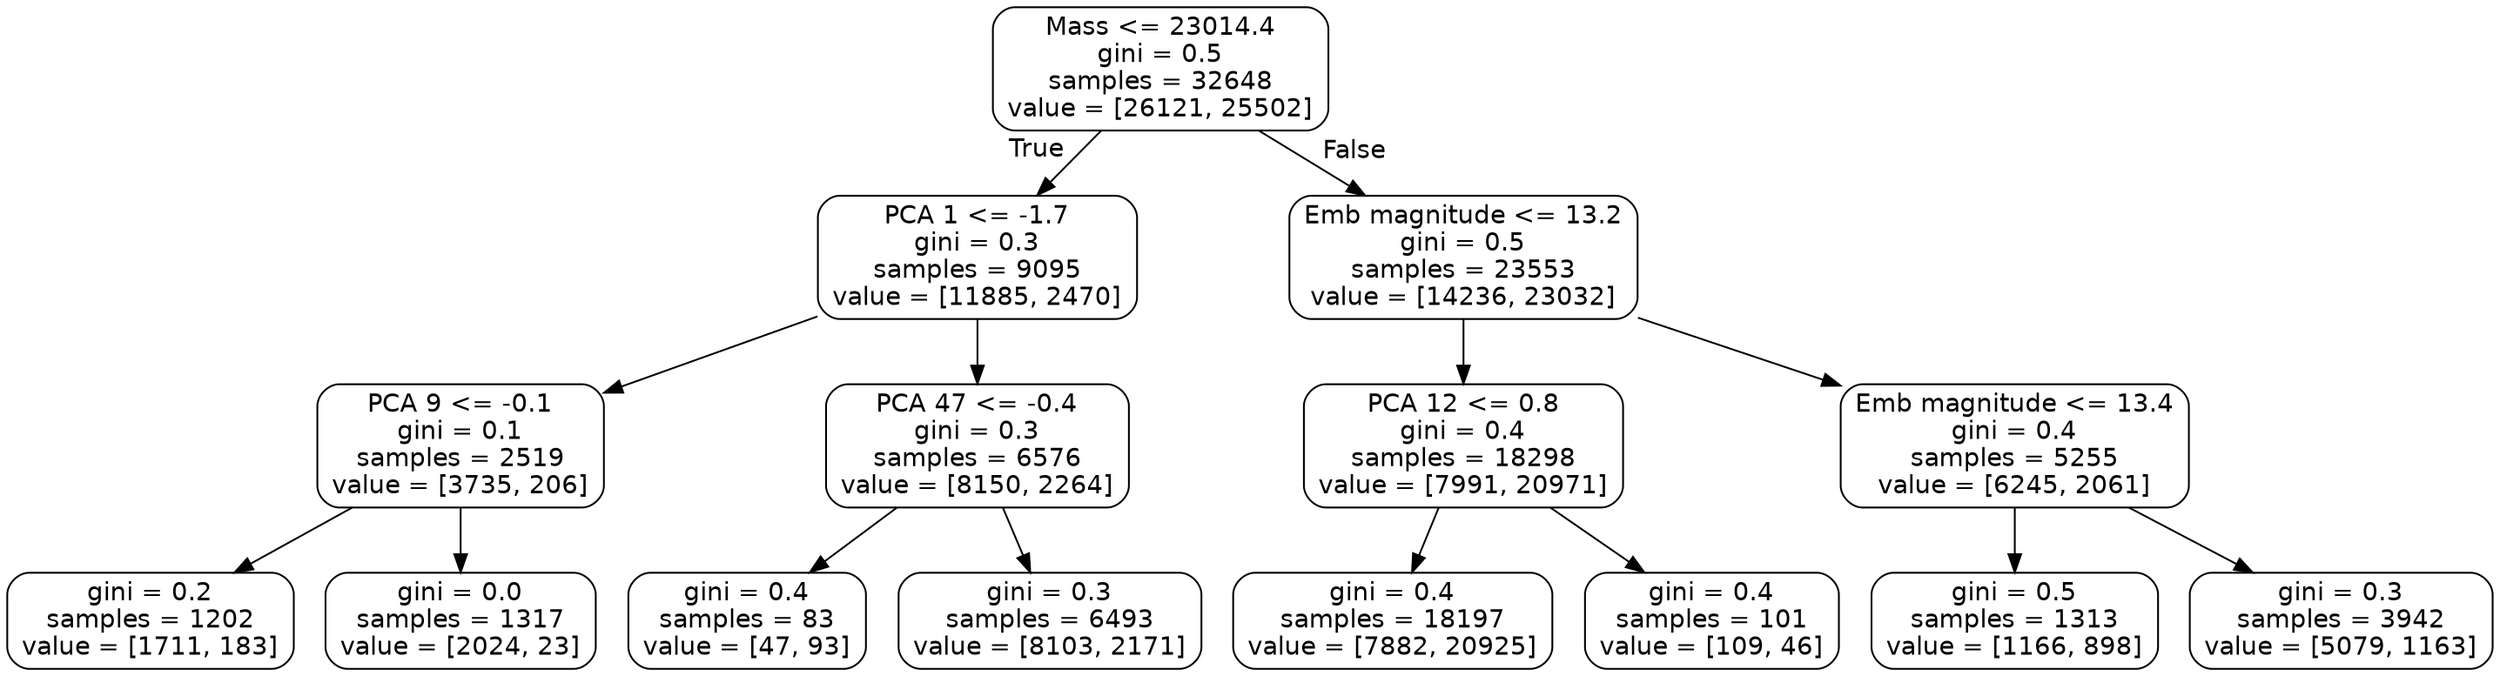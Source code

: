 digraph Tree {
node [shape=box, style="rounded", color="black", fontname="helvetica"] ;
edge [fontname="helvetica"] ;
0 [label="Mass <= 23014.4\ngini = 0.5\nsamples = 32648\nvalue = [26121, 25502]"] ;
1 [label="PCA 1 <= -1.7\ngini = 0.3\nsamples = 9095\nvalue = [11885, 2470]"] ;
0 -> 1 [labeldistance=2.5, labelangle=45, headlabel="True"] ;
2 [label="PCA 9 <= -0.1\ngini = 0.1\nsamples = 2519\nvalue = [3735, 206]"] ;
1 -> 2 ;
3 [label="gini = 0.2\nsamples = 1202\nvalue = [1711, 183]"] ;
2 -> 3 ;
4 [label="gini = 0.0\nsamples = 1317\nvalue = [2024, 23]"] ;
2 -> 4 ;
5 [label="PCA 47 <= -0.4\ngini = 0.3\nsamples = 6576\nvalue = [8150, 2264]"] ;
1 -> 5 ;
6 [label="gini = 0.4\nsamples = 83\nvalue = [47, 93]"] ;
5 -> 6 ;
7 [label="gini = 0.3\nsamples = 6493\nvalue = [8103, 2171]"] ;
5 -> 7 ;
8 [label="Emb magnitude <= 13.2\ngini = 0.5\nsamples = 23553\nvalue = [14236, 23032]"] ;
0 -> 8 [labeldistance=2.5, labelangle=-45, headlabel="False"] ;
9 [label="PCA 12 <= 0.8\ngini = 0.4\nsamples = 18298\nvalue = [7991, 20971]"] ;
8 -> 9 ;
10 [label="gini = 0.4\nsamples = 18197\nvalue = [7882, 20925]"] ;
9 -> 10 ;
11 [label="gini = 0.4\nsamples = 101\nvalue = [109, 46]"] ;
9 -> 11 ;
12 [label="Emb magnitude <= 13.4\ngini = 0.4\nsamples = 5255\nvalue = [6245, 2061]"] ;
8 -> 12 ;
13 [label="gini = 0.5\nsamples = 1313\nvalue = [1166, 898]"] ;
12 -> 13 ;
14 [label="gini = 0.3\nsamples = 3942\nvalue = [5079, 1163]"] ;
12 -> 14 ;
}